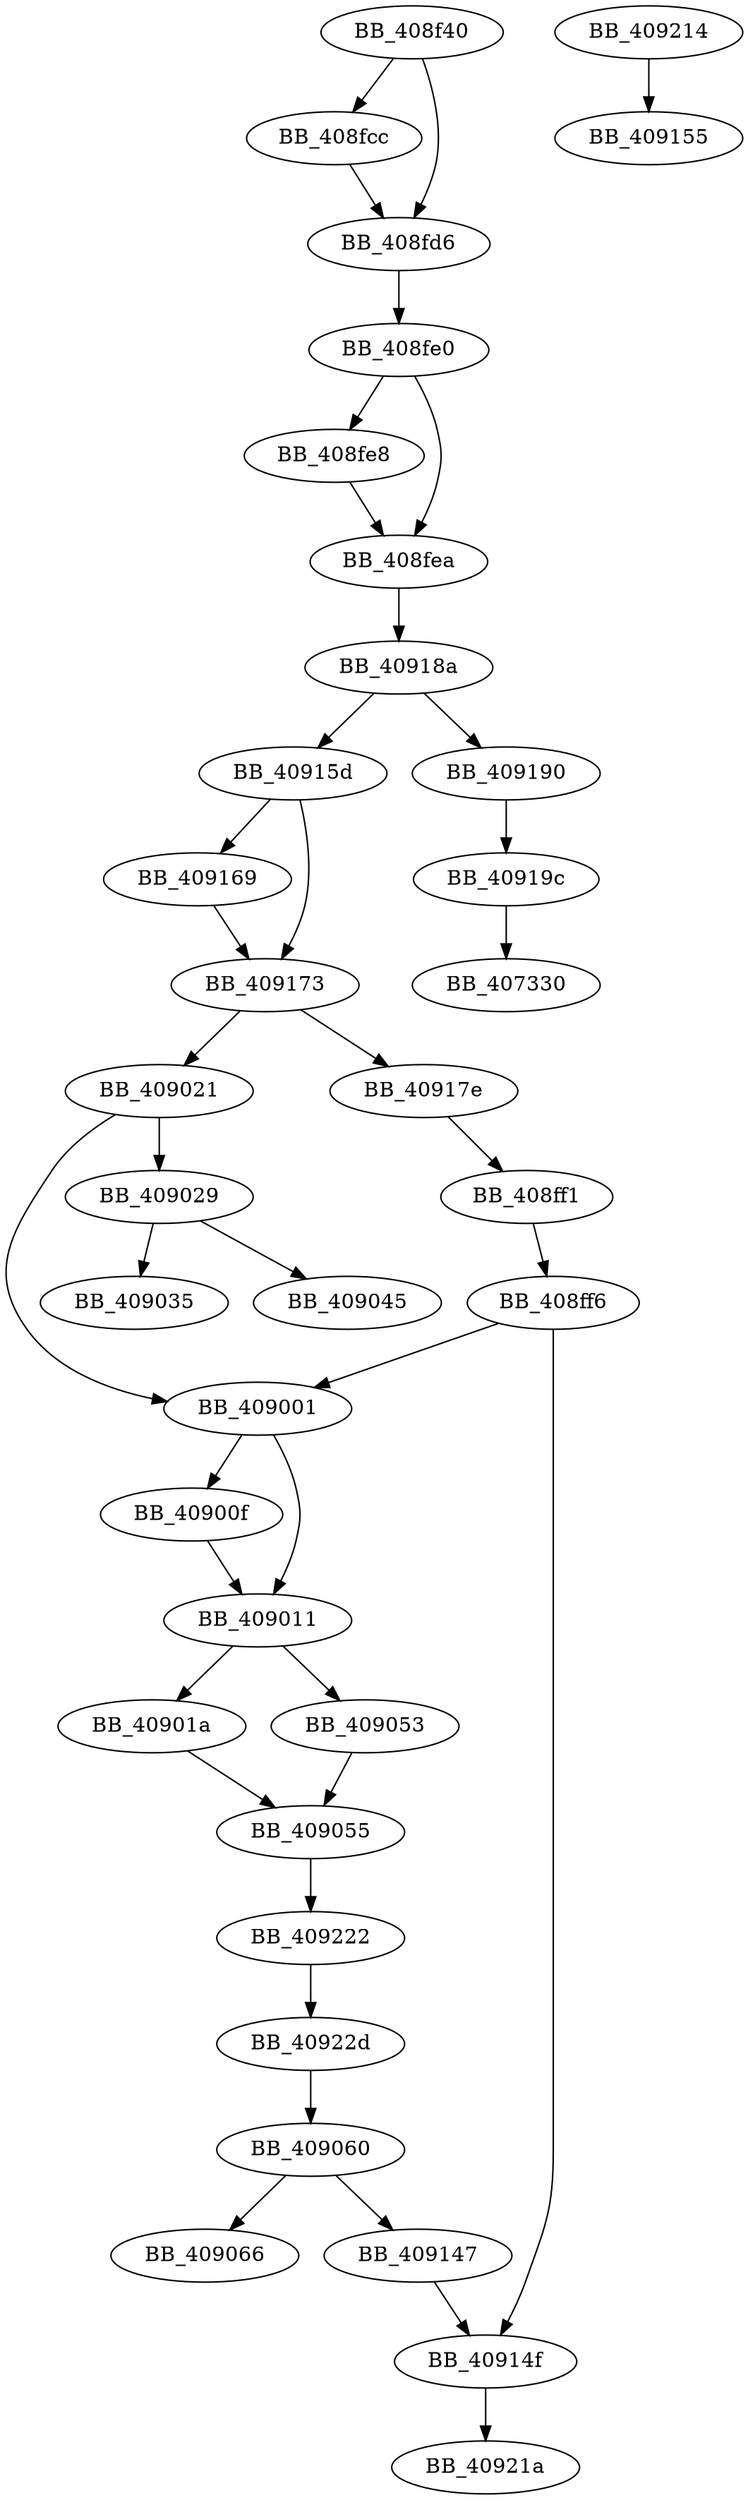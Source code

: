 DiGraph sub_408F40{
BB_408f40->BB_408fcc
BB_408f40->BB_408fd6
BB_408fcc->BB_408fd6
BB_408fd6->BB_408fe0
BB_408fe0->BB_408fe8
BB_408fe0->BB_408fea
BB_408fe8->BB_408fea
BB_408fea->BB_40918a
BB_408ff1->BB_408ff6
BB_408ff6->BB_409001
BB_408ff6->BB_40914f
BB_409001->BB_40900f
BB_409001->BB_409011
BB_40900f->BB_409011
BB_409011->BB_40901a
BB_409011->BB_409053
BB_40901a->BB_409055
BB_409021->BB_409001
BB_409021->BB_409029
BB_409029->BB_409035
BB_409029->BB_409045
BB_409053->BB_409055
BB_409055->BB_409222
BB_409060->BB_409066
BB_409060->BB_409147
BB_409147->BB_40914f
BB_40914f->BB_40921a
BB_40915d->BB_409169
BB_40915d->BB_409173
BB_409169->BB_409173
BB_409173->BB_409021
BB_409173->BB_40917e
BB_40917e->BB_408ff1
BB_40918a->BB_40915d
BB_40918a->BB_409190
BB_409190->BB_40919c
BB_40919c->BB_407330
BB_409214->BB_409155
BB_409222->BB_40922d
BB_40922d->BB_409060
}
